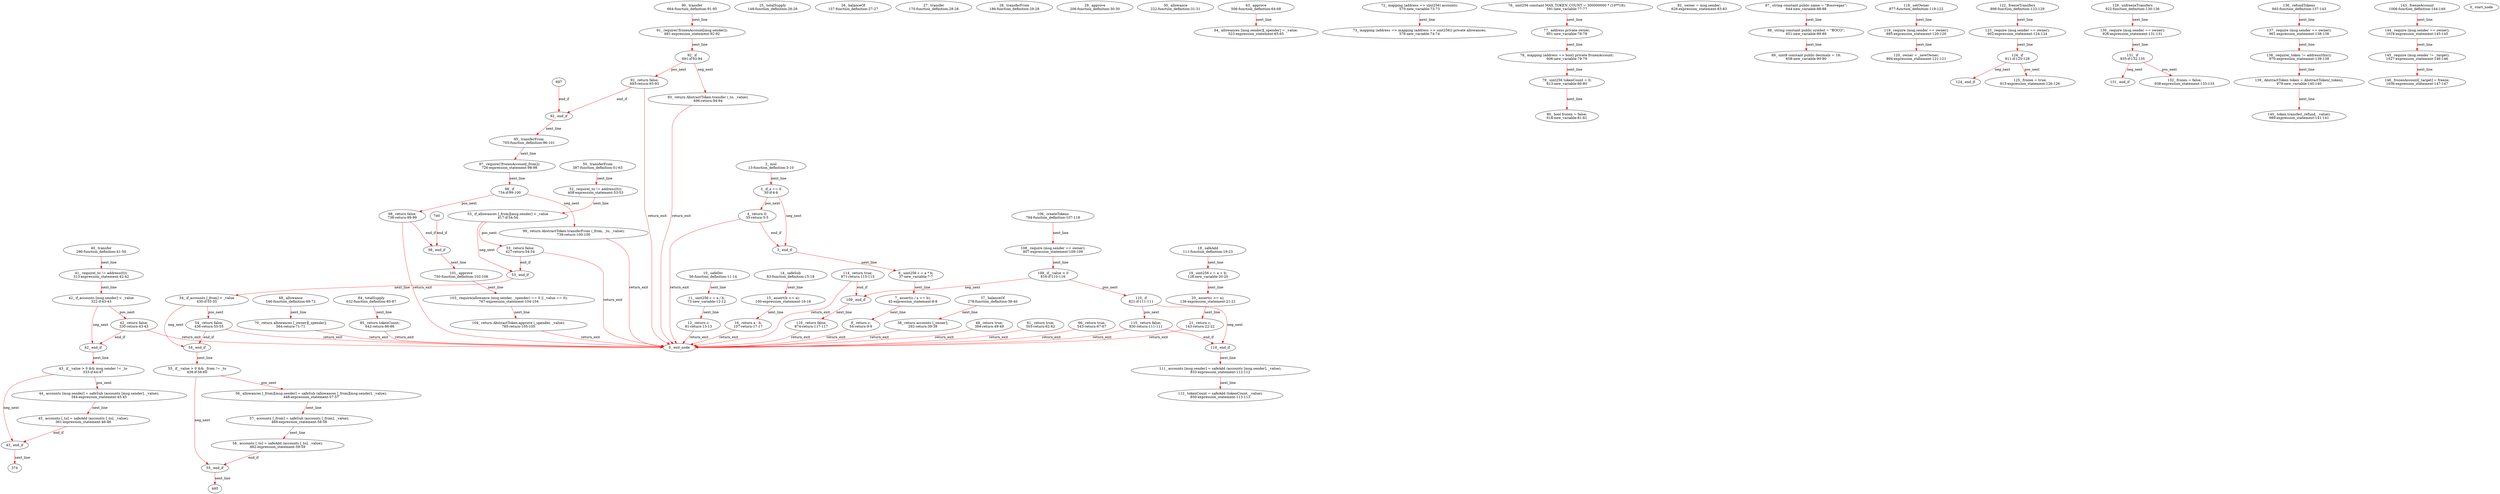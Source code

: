 digraph  {
13 [label="2_ mul\n13-function_definition-3-10", type_label=function_definition];
30 [label="3_ if_a == 0\n30-if-4-6", type_label=if];
1101 [label="3_ end_if", type_label=end_if];
35 [label="4_ return 0;\n35-return-5-5", type_label=return];
37 [label="6_ uint256 c = a * b;\n37-new_variable-7-7", type_label=new_variable];
45 [label="7_ assert(c / a == b);\n45-expression_statement-8-8", type_label=expression_statement];
54 [label="8_ return c;\n54-return-9-9", type_label=return];
56 [label="10_ safeDiv\n56-function_definition-11-14", type_label=function_definition];
73 [label="11_ uint256 c = a / b;\n73-new_variable-12-12", type_label=new_variable];
81 [label="12_ return c;\n81-return-13-13", type_label=return];
83 [label="14_ safeSub\n83-function_definition-15-18", type_label=function_definition];
100 [label="15_ assert(b <= a);\n100-expression_statement-16-16", type_label=expression_statement];
107 [label="16_ return a - b;\n107-return-17-17", type_label=return];
111 [label="18_ safeAdd\n111-function_definition-19-23", type_label=function_definition];
128 [label="19_ uint256 c = a + b;\n128-new_variable-20-20", type_label=new_variable];
136 [label="20_ assert(c >= a);\n136-expression_statement-21-21", type_label=expression_statement];
143 [label="21_ return c;\n143-return-22-22", type_label=return];
148 [label="25_ totalSupply\n148-function_definition-26-26", type_label=function_definition];
157 [label="26_ balanceOf\n157-function_definition-27-27", type_label=function_definition];
170 [label="27_ transfer\n170-function_definition-28-28", type_label=function_definition];
186 [label="28_ transferFrom\n186-function_definition-29-29", type_label=function_definition];
206 [label="29_ approve\n206-function_definition-30-30", type_label=function_definition];
222 [label="30_ allowance\n222-function_definition-31-31", type_label=function_definition];
278 [label="37_ balanceOf\n278-function_definition-38-40", type_label=function_definition];
292 [label="38_ return accounts [_owner];\n292-return-39-39", type_label=return];
296 [label="40_ transfer\n296-function_definition-41-50", type_label=function_definition];
313 [label="41_ require(_to != address(0));\n313-expression_statement-42-42", type_label=expression_statement];
322 [label="42_ if_accounts [msg.sender] < _value\n322-if-43-43", type_label=if];
1393 [label="42_ end_if", type_label=end_if];
330 [label="42_ return false;\n330-return-43-43", type_label=return];
333 [label="43_ if__value > 0 && msg.sender != _to\n333-if-44-47", type_label=if];
1404 [label="43_ end_if", type_label=end_if];
344 [label="44_ accounts [msg.sender] = safeSub (accounts [msg.sender], _value);\n344-expression_statement-45-45", type_label=expression_statement];
361 [label="45_ accounts [_to] = safeAdd (accounts [_to], _value);\n361-expression_statement-46-46", type_label=expression_statement];
384 [label="48_ return true;\n384-return-49-49", type_label=return];
387 [label="50_ transferFrom\n387-function_definition-51-63", type_label=function_definition];
408 [label="52_ require(_to != address(0));\n408-expression_statement-53-53", type_label=expression_statement];
417 [label="53_ if_allowances [_from][msg.sender] < _value\n417-if-54-54", type_label=if];
1488 [label="53_ end_if", type_label=end_if];
427 [label="53_ return false;\n427-return-54-54", type_label=return];
430 [label="54_ if_accounts [_from] < _value\n430-if-55-55", type_label=if];
1501 [label="54_ end_if", type_label=end_if];
436 [label="54_ return false;\n436-return-55-55", type_label=return];
439 [label="55_ if__value > 0 && _from != _to\n439-if-56-60", type_label=if];
1510 [label="55_ end_if", type_label=end_if];
448 [label="56_ allowances [_from][msg.sender] = safeSub (allowances [_from][msg.sender], _value);\n448-expression_statement-57-57", type_label=expression_statement];
469 [label="57_ accounts [_from] = safeSub (accounts [_from], _value);\n469-expression_statement-58-58", type_label=expression_statement];
482 [label="58_ accounts [_to] = safeAdd (accounts [_to], _value);\n482-expression_statement-59-59", type_label=expression_statement];
503 [label="61_ return true;\n503-return-62-62", type_label=return];
506 [label="63_ approve\n506-function_definition-64-68", type_label=function_definition];
523 [label="64_ allowances [msg.sender][_spender] = _value;\n523-expression_statement-65-65", type_label=expression_statement];
543 [label="66_ return true;\n543-return-67-67", type_label=return];
546 [label="68_ allowance\n546-function_definition-69-72", type_label=function_definition];
564 [label="70_ return allowances [_owner][_spender];\n564-return-71-71", type_label=return];
570 [label="72_ mapping (address => uint256) accounts;\n570-new_variable-73-73", type_label=new_variable];
576 [label="73_ mapping (address => mapping (address => uint256)) private allowances;\n576-new_variable-74-74", type_label=new_variable];
591 [label="76_ uint256 constant MAX_TOKEN_COUNT = 300000000 * (10**18);\n591-new_variable-77-77", type_label=new_variable];
601 [label="77_ address private owner;\n601-new_variable-78-78", type_label=new_variable];
606 [label="78_ mapping (address => bool) private frozenAccount;\n606-new_variable-79-79", type_label=new_variable];
613 [label="79_ uint256 tokenCount = 0;\n613-new_variable-80-80", type_label=new_variable];
618 [label="80_ bool frozen = false;\n618-new_variable-81-81", type_label=new_variable];
626 [label="82_ owner = msg.sender;\n626-expression_statement-83-83", type_label=expression_statement];
632 [label="84_ totalSupply\n632-function_definition-85-87", type_label=function_definition];
642 [label="85_ return tokenCount;\n642-return-86-86", type_label=return];
644 [label="87_ string constant public name = \"Bossvegas\";\n644-new_variable-88-88", type_label=new_variable];
651 [label="88_ string constant public symbol = \"BOCO\";\n651-new_variable-89-89", type_label=new_variable];
658 [label="89_ uint8 constant public decimals = 18;\n658-new_variable-90-90", type_label=new_variable];
664 [label="90_ transfer\n664-function_definition-91-95", type_label=function_definition];
681 [label="91_ require(!frozenAccount[msg.sender]);\n681-expression_statement-92-92", type_label=expression_statement];
691 [label="92_ if\n691-if-93-94", type_label=if];
1762 [label="92_ end_if", type_label=end_if];
693 [label="92_ return false;\n693-return-93-93", type_label=return];
696 [label="93_ return AbstractToken.transfer (_to, _value);\n696-return-94-94", type_label=return];
705 [label="95_ transferFrom\n705-function_definition-96-101", type_label=function_definition];
726 [label="97_ require(!frozenAccount[_from]);\n726-expression_statement-98-98", type_label=expression_statement];
734 [label="98_ if\n734-if-99-100", type_label=if];
1805 [label="98_ end_if", type_label=end_if];
736 [label="98_ return false;\n736-return-99-99", type_label=return];
739 [label="99_ return AbstractToken.transferFrom (_from, _to, _value);\n739-return-100-100", type_label=return];
750 [label="101_ approve\n750-function_definition-102-106", type_label=function_definition];
767 [label="103_ require(allowance (msg.sender, _spender) == 0 || _value == 0);\n767-expression_statement-104-104", type_label=expression_statement];
785 [label="104_ return AbstractToken.approve (_spender, _value);\n785-return-105-105", type_label=return];
794 [label="106_ createTokens\n794-function_definition-107-118", type_label=function_definition];
807 [label="108_ require (msg.sender == owner);\n807-expression_statement-109-109", type_label=expression_statement];
816 [label="109_ if__value > 0\n816-if-110-116", type_label=if];
1887 [label="109_ end_if", type_label=end_if];
821 [label="110_ if\n821-if-111-111", type_label=if];
1892 [label="110_ end_if", type_label=end_if];
830 [label="110_ return false;\n830-return-111-111", type_label=return];
833 [label="111_ accounts [msg.sender] = safeAdd (accounts [msg.sender], _value);\n833-expression_statement-112-112", type_label=expression_statement];
850 [label="112_ tokenCount = safeAdd (tokenCount, _value);\n850-expression_statement-113-113", type_label=expression_statement];
871 [label="114_ return true;\n871-return-115-115", type_label=return];
874 [label="116_ return false;\n874-return-117-117", type_label=return];
877 [label="118_ setOwner\n877-function_definition-119-122", type_label=function_definition];
885 [label="119_ require (msg.sender == owner);\n885-expression_statement-120-120", type_label=expression_statement];
894 [label="120_ owner = _newOwner;\n894-expression_statement-121-121", type_label=expression_statement];
898 [label="122_ freezeTransfers\n898-function_definition-123-129", type_label=function_definition];
902 [label="123_ require (msg.sender == owner);\n902-expression_statement-124-124", type_label=expression_statement];
911 [label="124_ if\n911-if-125-128", type_label=if];
1982 [label="124_ end_if", type_label=end_if];
915 [label="125_ frozen = true;\n915-expression_statement-126-126", type_label=expression_statement];
922 [label="129_ unfreezeTransfers\n922-function_definition-130-136", type_label=function_definition];
926 [label="130_ require (msg.sender == owner);\n926-expression_statement-131-131", type_label=expression_statement];
935 [label="131_ if\n935-if-132-135", type_label=if];
2006 [label="131_ end_if", type_label=end_if];
938 [label="132_ frozen = false;\n938-expression_statement-133-133", type_label=expression_statement];
945 [label="136_ refundTokens\n945-function_definition-137-143", type_label=function_definition];
961 [label="137_ require (msg.sender == owner);\n961-expression_statement-138-138", type_label=expression_statement];
970 [label="138_ require(_token != address(this));\n970-expression_statement-139-139", type_label=expression_statement];
979 [label="139_ AbstractToken token = AbstractToken(_token);\n979-new_variable-140-140", type_label=new_variable];
989 [label="140_ token.transfer(_refund, _value);\n989-expression_statement-141-141", type_label=expression_statement];
1006 [label="143_ freezeAccount\n1006-function_definition-144-149", type_label=function_definition];
1018 [label="144_ require (msg.sender == owner);\n1018-expression_statement-145-145", type_label=expression_statement];
1027 [label="145_ require (msg.sender != _target);\n1027-expression_statement-146-146", type_label=expression_statement];
1036 [label="146_ frozenAccount[_target] = freeze;\n1036-expression_statement-147-147", type_label=expression_statement];
1 [label="0_ start_node", type_label=start];
2 [label="0_ exit_node", type_label=exit];
374;
495;
697;
740;
13 -> 30  [color=red, controlflow_type=next_line, edge_type=CFG_edge, key=0, label=next_line];
30 -> 35  [color=red, controlflow_type=pos_next, edge_type=CFG_edge, key=0, label=pos_next];
30 -> 1101  [color=red, controlflow_type=neg_next, edge_type=CFG_edge, key=0, label=neg_next];
1101 -> 37  [color=red, controlflow_type=next_line, edge_type=CFG_edge, key=0, label=next_line];
35 -> 1101  [color=red, controlflow_type=end_if, edge_type=CFG_edge, key=0, label=end_if];
35 -> 2  [color=red, controlflow_type=return_exit, edge_type=CFG_edge, key=0, label=return_exit];
37 -> 45  [color=red, controlflow_type=next_line, edge_type=CFG_edge, key=0, label=next_line];
45 -> 54  [color=red, controlflow_type=next_line, edge_type=CFG_edge, key=0, label=next_line];
54 -> 2  [color=red, controlflow_type=return_exit, edge_type=CFG_edge, key=0, label=return_exit];
56 -> 73  [color=red, controlflow_type=next_line, edge_type=CFG_edge, key=0, label=next_line];
73 -> 81  [color=red, controlflow_type=next_line, edge_type=CFG_edge, key=0, label=next_line];
81 -> 2  [color=red, controlflow_type=return_exit, edge_type=CFG_edge, key=0, label=return_exit];
83 -> 100  [color=red, controlflow_type=next_line, edge_type=CFG_edge, key=0, label=next_line];
100 -> 107  [color=red, controlflow_type=next_line, edge_type=CFG_edge, key=0, label=next_line];
107 -> 2  [color=red, controlflow_type=return_exit, edge_type=CFG_edge, key=0, label=return_exit];
111 -> 128  [color=red, controlflow_type=next_line, edge_type=CFG_edge, key=0, label=next_line];
128 -> 136  [color=red, controlflow_type=next_line, edge_type=CFG_edge, key=0, label=next_line];
136 -> 143  [color=red, controlflow_type=next_line, edge_type=CFG_edge, key=0, label=next_line];
143 -> 2  [color=red, controlflow_type=return_exit, edge_type=CFG_edge, key=0, label=return_exit];
278 -> 292  [color=red, controlflow_type=next_line, edge_type=CFG_edge, key=0, label=next_line];
292 -> 2  [color=red, controlflow_type=return_exit, edge_type=CFG_edge, key=0, label=return_exit];
296 -> 313  [color=red, controlflow_type=next_line, edge_type=CFG_edge, key=0, label=next_line];
313 -> 322  [color=red, controlflow_type=next_line, edge_type=CFG_edge, key=0, label=next_line];
322 -> 330  [color=red, controlflow_type=pos_next, edge_type=CFG_edge, key=0, label=pos_next];
322 -> 1393  [color=red, controlflow_type=neg_next, edge_type=CFG_edge, key=0, label=neg_next];
1393 -> 333  [color=red, controlflow_type=next_line, edge_type=CFG_edge, key=0, label=next_line];
330 -> 1393  [color=red, controlflow_type=end_if, edge_type=CFG_edge, key=0, label=end_if];
330 -> 2  [color=red, controlflow_type=return_exit, edge_type=CFG_edge, key=0, label=return_exit];
333 -> 344  [color=red, controlflow_type=pos_next, edge_type=CFG_edge, key=0, label=pos_next];
333 -> 1404  [color=red, controlflow_type=neg_next, edge_type=CFG_edge, key=0, label=neg_next];
1404 -> 374  [color=red, controlflow_type=next_line, edge_type=CFG_edge, key=0, label=next_line];
344 -> 361  [color=red, controlflow_type=next_line, edge_type=CFG_edge, key=0, label=next_line];
361 -> 1404  [color=red, controlflow_type=end_if, edge_type=CFG_edge, key=0, label=end_if];
384 -> 2  [color=red, controlflow_type=return_exit, edge_type=CFG_edge, key=0, label=return_exit];
387 -> 408  [color=red, controlflow_type=next_line, edge_type=CFG_edge, key=0, label=next_line];
408 -> 417  [color=red, controlflow_type=next_line, edge_type=CFG_edge, key=0, label=next_line];
417 -> 427  [color=red, controlflow_type=pos_next, edge_type=CFG_edge, key=0, label=pos_next];
417 -> 1488  [color=red, controlflow_type=neg_next, edge_type=CFG_edge, key=0, label=neg_next];
1488 -> 430  [color=red, controlflow_type=next_line, edge_type=CFG_edge, key=0, label=next_line];
427 -> 1488  [color=red, controlflow_type=end_if, edge_type=CFG_edge, key=0, label=end_if];
427 -> 2  [color=red, controlflow_type=return_exit, edge_type=CFG_edge, key=0, label=return_exit];
430 -> 436  [color=red, controlflow_type=pos_next, edge_type=CFG_edge, key=0, label=pos_next];
430 -> 1501  [color=red, controlflow_type=neg_next, edge_type=CFG_edge, key=0, label=neg_next];
1501 -> 439  [color=red, controlflow_type=next_line, edge_type=CFG_edge, key=0, label=next_line];
436 -> 1501  [color=red, controlflow_type=end_if, edge_type=CFG_edge, key=0, label=end_if];
436 -> 2  [color=red, controlflow_type=return_exit, edge_type=CFG_edge, key=0, label=return_exit];
439 -> 448  [color=red, controlflow_type=pos_next, edge_type=CFG_edge, key=0, label=pos_next];
439 -> 1510  [color=red, controlflow_type=neg_next, edge_type=CFG_edge, key=0, label=neg_next];
1510 -> 495  [color=red, controlflow_type=next_line, edge_type=CFG_edge, key=0, label=next_line];
448 -> 469  [color=red, controlflow_type=next_line, edge_type=CFG_edge, key=0, label=next_line];
469 -> 482  [color=red, controlflow_type=next_line, edge_type=CFG_edge, key=0, label=next_line];
482 -> 1510  [color=red, controlflow_type=end_if, edge_type=CFG_edge, key=0, label=end_if];
503 -> 2  [color=red, controlflow_type=return_exit, edge_type=CFG_edge, key=0, label=return_exit];
506 -> 523  [color=red, controlflow_type=next_line, edge_type=CFG_edge, key=0, label=next_line];
543 -> 2  [color=red, controlflow_type=return_exit, edge_type=CFG_edge, key=0, label=return_exit];
546 -> 564  [color=red, controlflow_type=next_line, edge_type=CFG_edge, key=0, label=next_line];
564 -> 2  [color=red, controlflow_type=return_exit, edge_type=CFG_edge, key=0, label=return_exit];
570 -> 576  [color=red, controlflow_type=next_line, edge_type=CFG_edge, key=0, label=next_line];
591 -> 601  [color=red, controlflow_type=next_line, edge_type=CFG_edge, key=0, label=next_line];
601 -> 606  [color=red, controlflow_type=next_line, edge_type=CFG_edge, key=0, label=next_line];
606 -> 613  [color=red, controlflow_type=next_line, edge_type=CFG_edge, key=0, label=next_line];
613 -> 618  [color=red, controlflow_type=next_line, edge_type=CFG_edge, key=0, label=next_line];
632 -> 642  [color=red, controlflow_type=next_line, edge_type=CFG_edge, key=0, label=next_line];
642 -> 2  [color=red, controlflow_type=return_exit, edge_type=CFG_edge, key=0, label=return_exit];
644 -> 651  [color=red, controlflow_type=next_line, edge_type=CFG_edge, key=0, label=next_line];
651 -> 658  [color=red, controlflow_type=next_line, edge_type=CFG_edge, key=0, label=next_line];
664 -> 681  [color=red, controlflow_type=next_line, edge_type=CFG_edge, key=0, label=next_line];
681 -> 691  [color=red, controlflow_type=next_line, edge_type=CFG_edge, key=0, label=next_line];
691 -> 693  [color=red, controlflow_type=pos_next, edge_type=CFG_edge, key=0, label=pos_next];
691 -> 696  [color=red, controlflow_type=neg_next, edge_type=CFG_edge, key=0, label=neg_next];
1762 -> 705  [color=red, controlflow_type=next_line, edge_type=CFG_edge, key=0, label=next_line];
693 -> 1762  [color=red, controlflow_type=end_if, edge_type=CFG_edge, key=0, label=end_if];
693 -> 2  [color=red, controlflow_type=return_exit, edge_type=CFG_edge, key=0, label=return_exit];
696 -> 2  [color=red, controlflow_type=return_exit, edge_type=CFG_edge, key=0, label=return_exit];
705 -> 726  [color=red, controlflow_type=next_line, edge_type=CFG_edge, key=0, label=next_line];
726 -> 734  [color=red, controlflow_type=next_line, edge_type=CFG_edge, key=0, label=next_line];
734 -> 736  [color=red, controlflow_type=pos_next, edge_type=CFG_edge, key=0, label=pos_next];
734 -> 739  [color=red, controlflow_type=neg_next, edge_type=CFG_edge, key=0, label=neg_next];
1805 -> 750  [color=red, controlflow_type=next_line, edge_type=CFG_edge, key=0, label=next_line];
736 -> 1805  [color=red, controlflow_type=end_if, edge_type=CFG_edge, key=0, label=end_if];
736 -> 2  [color=red, controlflow_type=return_exit, edge_type=CFG_edge, key=0, label=return_exit];
739 -> 2  [color=red, controlflow_type=return_exit, edge_type=CFG_edge, key=0, label=return_exit];
750 -> 767  [color=red, controlflow_type=next_line, edge_type=CFG_edge, key=0, label=next_line];
767 -> 785  [color=red, controlflow_type=next_line, edge_type=CFG_edge, key=0, label=next_line];
785 -> 2  [color=red, controlflow_type=return_exit, edge_type=CFG_edge, key=0, label=return_exit];
794 -> 807  [color=red, controlflow_type=next_line, edge_type=CFG_edge, key=0, label=next_line];
807 -> 816  [color=red, controlflow_type=next_line, edge_type=CFG_edge, key=0, label=next_line];
816 -> 821  [color=red, controlflow_type=pos_next, edge_type=CFG_edge, key=0, label=pos_next];
816 -> 1887  [color=red, controlflow_type=neg_next, edge_type=CFG_edge, key=0, label=neg_next];
1887 -> 874  [color=red, controlflow_type=next_line, edge_type=CFG_edge, key=0, label=next_line];
821 -> 830  [color=red, controlflow_type=pos_next, edge_type=CFG_edge, key=0, label=pos_next];
821 -> 1892  [color=red, controlflow_type=neg_next, edge_type=CFG_edge, key=0, label=neg_next];
1892 -> 833  [color=red, controlflow_type=next_line, edge_type=CFG_edge, key=0, label=next_line];
830 -> 1892  [color=red, controlflow_type=end_if, edge_type=CFG_edge, key=0, label=end_if];
830 -> 2  [color=red, controlflow_type=return_exit, edge_type=CFG_edge, key=0, label=return_exit];
833 -> 850  [color=red, controlflow_type=next_line, edge_type=CFG_edge, key=0, label=next_line];
871 -> 1887  [color=red, controlflow_type=end_if, edge_type=CFG_edge, key=0, label=end_if];
871 -> 2  [color=red, controlflow_type=return_exit, edge_type=CFG_edge, key=0, label=return_exit];
874 -> 2  [color=red, controlflow_type=return_exit, edge_type=CFG_edge, key=0, label=return_exit];
877 -> 885  [color=red, controlflow_type=next_line, edge_type=CFG_edge, key=0, label=next_line];
885 -> 894  [color=red, controlflow_type=next_line, edge_type=CFG_edge, key=0, label=next_line];
898 -> 902  [color=red, controlflow_type=next_line, edge_type=CFG_edge, key=0, label=next_line];
902 -> 911  [color=red, controlflow_type=next_line, edge_type=CFG_edge, key=0, label=next_line];
911 -> 915  [color=red, controlflow_type=pos_next, edge_type=CFG_edge, key=0, label=pos_next];
911 -> 1982  [color=red, controlflow_type=neg_next, edge_type=CFG_edge, key=0, label=neg_next];
922 -> 926  [color=red, controlflow_type=next_line, edge_type=CFG_edge, key=0, label=next_line];
926 -> 935  [color=red, controlflow_type=next_line, edge_type=CFG_edge, key=0, label=next_line];
935 -> 938  [color=red, controlflow_type=pos_next, edge_type=CFG_edge, key=0, label=pos_next];
935 -> 2006  [color=red, controlflow_type=neg_next, edge_type=CFG_edge, key=0, label=neg_next];
945 -> 961  [color=red, controlflow_type=next_line, edge_type=CFG_edge, key=0, label=next_line];
961 -> 970  [color=red, controlflow_type=next_line, edge_type=CFG_edge, key=0, label=next_line];
970 -> 979  [color=red, controlflow_type=next_line, edge_type=CFG_edge, key=0, label=next_line];
979 -> 989  [color=red, controlflow_type=next_line, edge_type=CFG_edge, key=0, label=next_line];
1006 -> 1018  [color=red, controlflow_type=next_line, edge_type=CFG_edge, key=0, label=next_line];
1018 -> 1027  [color=red, controlflow_type=next_line, edge_type=CFG_edge, key=0, label=next_line];
1027 -> 1036  [color=red, controlflow_type=next_line, edge_type=CFG_edge, key=0, label=next_line];
697 -> 1762  [color=red, controlflow_type=end_if, edge_type=CFG_edge, key=0, label=end_if];
740 -> 1805  [color=red, controlflow_type=end_if, edge_type=CFG_edge, key=0, label=end_if];
}
